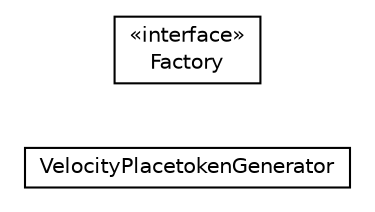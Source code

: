 #!/usr/local/bin/dot
#
# Class diagram 
# Generated by UMLGraph version R5_6-24-gf6e263 (http://www.umlgraph.org/)
#

digraph G {
	edge [fontname="Helvetica",fontsize=10,labelfontname="Helvetica",labelfontsize=10];
	node [fontname="Helvetica",fontsize=10,shape=plaintext];
	nodesep=0.25;
	ranksep=0.5;
	rankdir=LR;
	// com.gwtplatform.mvp.rebind.velocity.proxy.VelocityPlacetokenGenerator
	c7366 [label=<<table title="com.gwtplatform.mvp.rebind.velocity.proxy.VelocityPlacetokenGenerator" border="0" cellborder="1" cellspacing="0" cellpadding="2" port="p" href="./VelocityPlacetokenGenerator.html">
		<tr><td><table border="0" cellspacing="0" cellpadding="1">
<tr><td align="center" balign="center"> VelocityPlacetokenGenerator </td></tr>
		</table></td></tr>
		</table>>, URL="./VelocityPlacetokenGenerator.html", fontname="Helvetica", fontcolor="black", fontsize=10.0];
	// com.gwtplatform.mvp.rebind.velocity.proxy.VelocityPlacetokenGenerator.Factory
	c7367 [label=<<table title="com.gwtplatform.mvp.rebind.velocity.proxy.VelocityPlacetokenGenerator.Factory" border="0" cellborder="1" cellspacing="0" cellpadding="2" port="p" href="./VelocityPlacetokenGenerator.Factory.html">
		<tr><td><table border="0" cellspacing="0" cellpadding="1">
<tr><td align="center" balign="center"> &#171;interface&#187; </td></tr>
<tr><td align="center" balign="center"> Factory </td></tr>
		</table></td></tr>
		</table>>, URL="./VelocityPlacetokenGenerator.Factory.html", fontname="Helvetica", fontcolor="black", fontsize=10.0];
}

